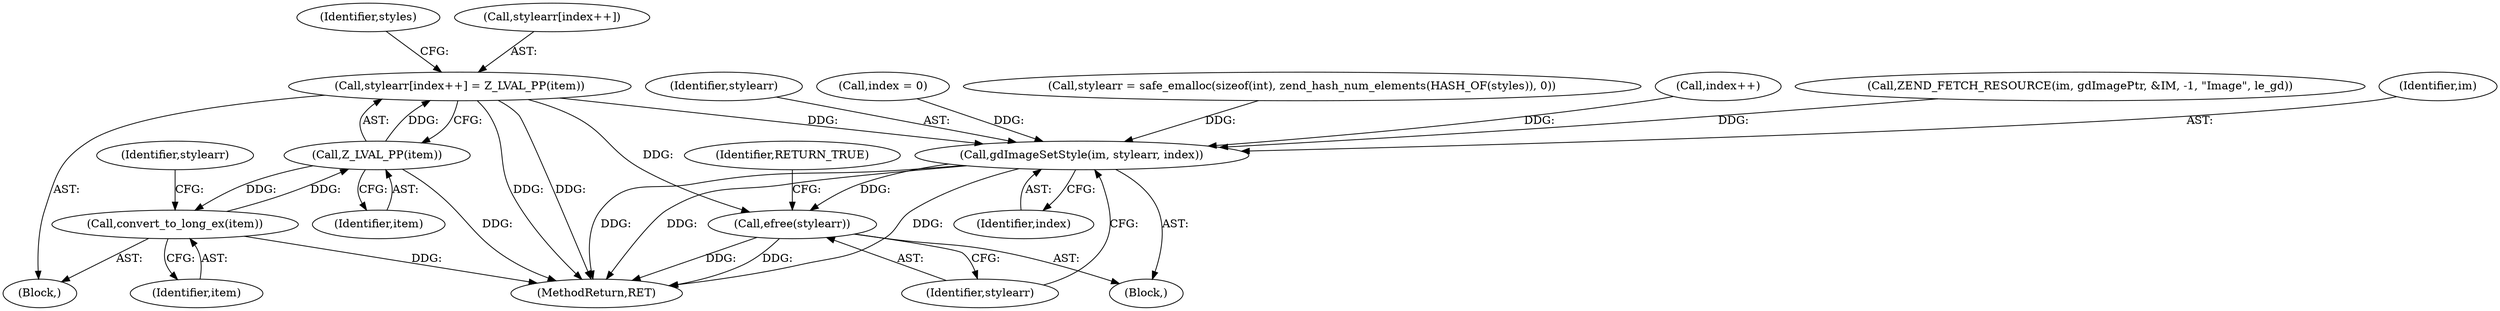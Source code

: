 digraph "0_php-src_2938329ce19cb8c4197dec146c3ec887c6f61d01@pointer" {
"1000162" [label="(Call,stylearr[index++] = Z_LVAL_PP(item))"];
"1000167" [label="(Call,Z_LVAL_PP(item))"];
"1000160" [label="(Call,convert_to_long_ex(item))"];
"1000169" [label="(Call,gdImageSetStyle(im, stylearr, index))"];
"1000173" [label="(Call,efree(stylearr))"];
"1000165" [label="(Call,index++)"];
"1000112" [label="(Call,ZEND_FETCH_RESOURCE(im, gdImagePtr, &IM, -1, \"Image\", le_gd))"];
"1000164" [label="(Identifier,stylearr)"];
"1000176" [label="(MethodReturn,RET)"];
"1000169" [label="(Call,gdImageSetStyle(im, stylearr, index))"];
"1000174" [label="(Identifier,stylearr)"];
"1000170" [label="(Identifier,im)"];
"1000144" [label="(Block,)"];
"1000160" [label="(Call,convert_to_long_ex(item))"];
"1000173" [label="(Call,efree(stylearr))"];
"1000103" [label="(Block,)"];
"1000171" [label="(Identifier,stylearr)"];
"1000136" [label="(Call,index = 0)"];
"1000167" [label="(Call,Z_LVAL_PP(item))"];
"1000162" [label="(Call,stylearr[index++] = Z_LVAL_PP(item))"];
"1000121" [label="(Call,stylearr = safe_emalloc(sizeof(int), zend_hash_num_elements(HASH_OF(styles)), 0))"];
"1000161" [label="(Identifier,item)"];
"1000175" [label="(Identifier,RETURN_TRUE)"];
"1000141" [label="(Identifier,styles)"];
"1000168" [label="(Identifier,item)"];
"1000172" [label="(Identifier,index)"];
"1000163" [label="(Call,stylearr[index++])"];
"1000162" -> "1000144"  [label="AST: "];
"1000162" -> "1000167"  [label="CFG: "];
"1000163" -> "1000162"  [label="AST: "];
"1000167" -> "1000162"  [label="AST: "];
"1000141" -> "1000162"  [label="CFG: "];
"1000162" -> "1000176"  [label="DDG: "];
"1000162" -> "1000176"  [label="DDG: "];
"1000167" -> "1000162"  [label="DDG: "];
"1000162" -> "1000169"  [label="DDG: "];
"1000162" -> "1000173"  [label="DDG: "];
"1000167" -> "1000168"  [label="CFG: "];
"1000168" -> "1000167"  [label="AST: "];
"1000167" -> "1000176"  [label="DDG: "];
"1000167" -> "1000160"  [label="DDG: "];
"1000160" -> "1000167"  [label="DDG: "];
"1000160" -> "1000144"  [label="AST: "];
"1000160" -> "1000161"  [label="CFG: "];
"1000161" -> "1000160"  [label="AST: "];
"1000164" -> "1000160"  [label="CFG: "];
"1000160" -> "1000176"  [label="DDG: "];
"1000169" -> "1000103"  [label="AST: "];
"1000169" -> "1000172"  [label="CFG: "];
"1000170" -> "1000169"  [label="AST: "];
"1000171" -> "1000169"  [label="AST: "];
"1000172" -> "1000169"  [label="AST: "];
"1000174" -> "1000169"  [label="CFG: "];
"1000169" -> "1000176"  [label="DDG: "];
"1000169" -> "1000176"  [label="DDG: "];
"1000169" -> "1000176"  [label="DDG: "];
"1000112" -> "1000169"  [label="DDG: "];
"1000121" -> "1000169"  [label="DDG: "];
"1000165" -> "1000169"  [label="DDG: "];
"1000136" -> "1000169"  [label="DDG: "];
"1000169" -> "1000173"  [label="DDG: "];
"1000173" -> "1000103"  [label="AST: "];
"1000173" -> "1000174"  [label="CFG: "];
"1000174" -> "1000173"  [label="AST: "];
"1000175" -> "1000173"  [label="CFG: "];
"1000173" -> "1000176"  [label="DDG: "];
"1000173" -> "1000176"  [label="DDG: "];
}
